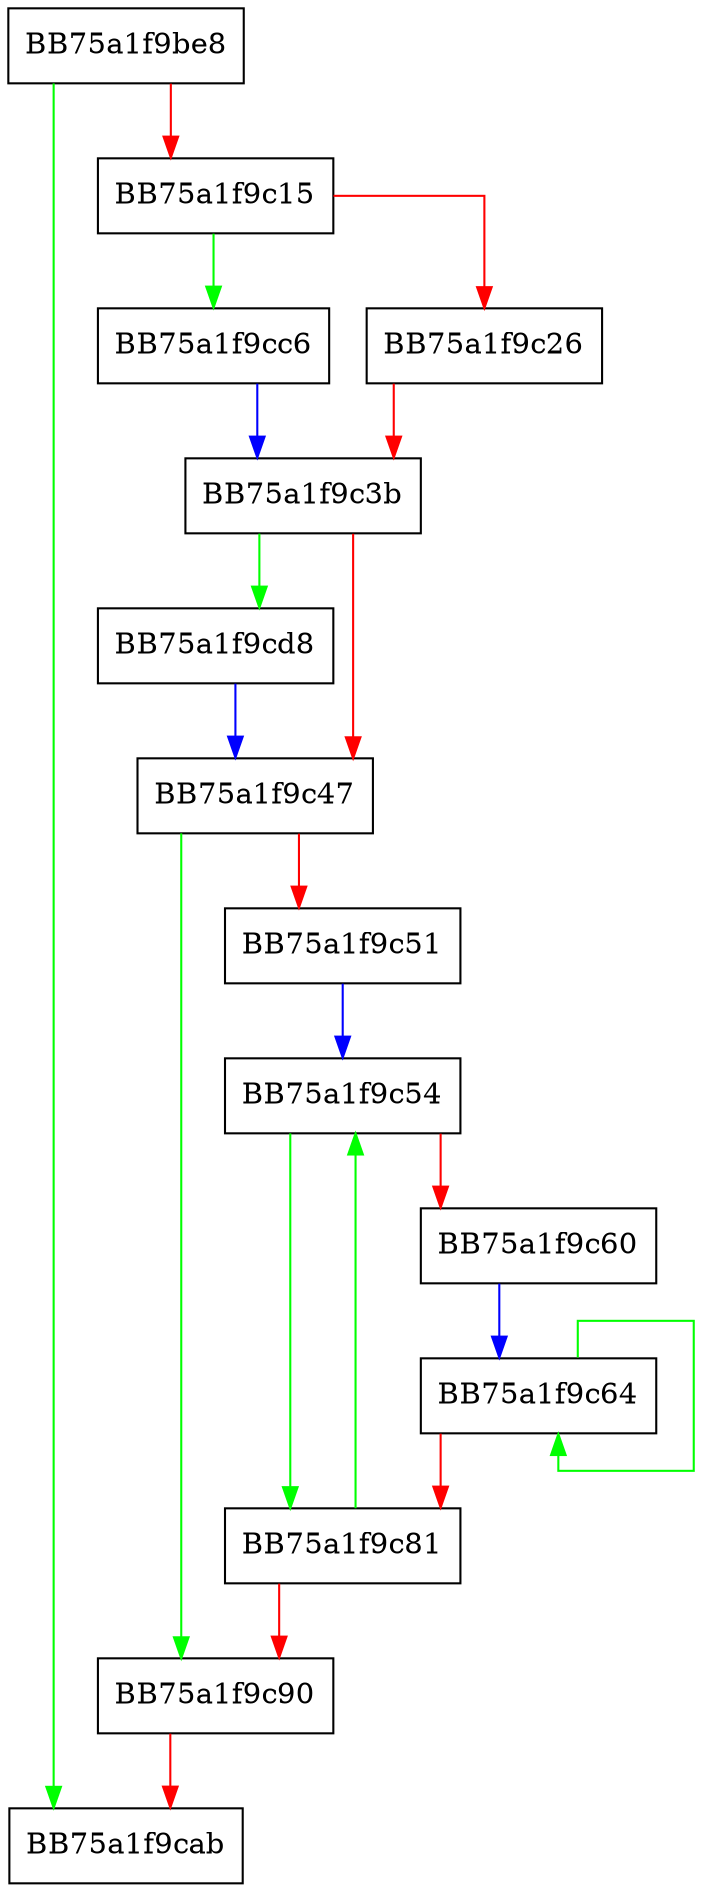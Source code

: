 digraph luaS_resize {
  node [shape="box"];
  graph [splines=ortho];
  BB75a1f9be8 -> BB75a1f9cab [color="green"];
  BB75a1f9be8 -> BB75a1f9c15 [color="red"];
  BB75a1f9c15 -> BB75a1f9cc6 [color="green"];
  BB75a1f9c15 -> BB75a1f9c26 [color="red"];
  BB75a1f9c26 -> BB75a1f9c3b [color="red"];
  BB75a1f9c3b -> BB75a1f9cd8 [color="green"];
  BB75a1f9c3b -> BB75a1f9c47 [color="red"];
  BB75a1f9c47 -> BB75a1f9c90 [color="green"];
  BB75a1f9c47 -> BB75a1f9c51 [color="red"];
  BB75a1f9c51 -> BB75a1f9c54 [color="blue"];
  BB75a1f9c54 -> BB75a1f9c81 [color="green"];
  BB75a1f9c54 -> BB75a1f9c60 [color="red"];
  BB75a1f9c60 -> BB75a1f9c64 [color="blue"];
  BB75a1f9c64 -> BB75a1f9c64 [color="green"];
  BB75a1f9c64 -> BB75a1f9c81 [color="red"];
  BB75a1f9c81 -> BB75a1f9c54 [color="green"];
  BB75a1f9c81 -> BB75a1f9c90 [color="red"];
  BB75a1f9c90 -> BB75a1f9cab [color="red"];
  BB75a1f9cc6 -> BB75a1f9c3b [color="blue"];
  BB75a1f9cd8 -> BB75a1f9c47 [color="blue"];
}